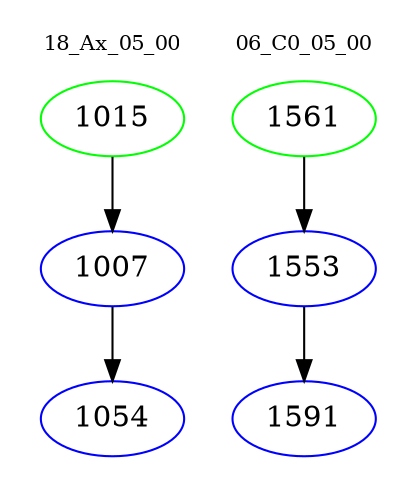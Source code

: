 digraph{
subgraph cluster_0 {
color = white
label = "18_Ax_05_00";
fontsize=10;
T0_1015 [label="1015", color="green"]
T0_1015 -> T0_1007 [color="black"]
T0_1007 [label="1007", color="blue"]
T0_1007 -> T0_1054 [color="black"]
T0_1054 [label="1054", color="blue"]
}
subgraph cluster_1 {
color = white
label = "06_C0_05_00";
fontsize=10;
T1_1561 [label="1561", color="green"]
T1_1561 -> T1_1553 [color="black"]
T1_1553 [label="1553", color="blue"]
T1_1553 -> T1_1591 [color="black"]
T1_1591 [label="1591", color="blue"]
}
}

